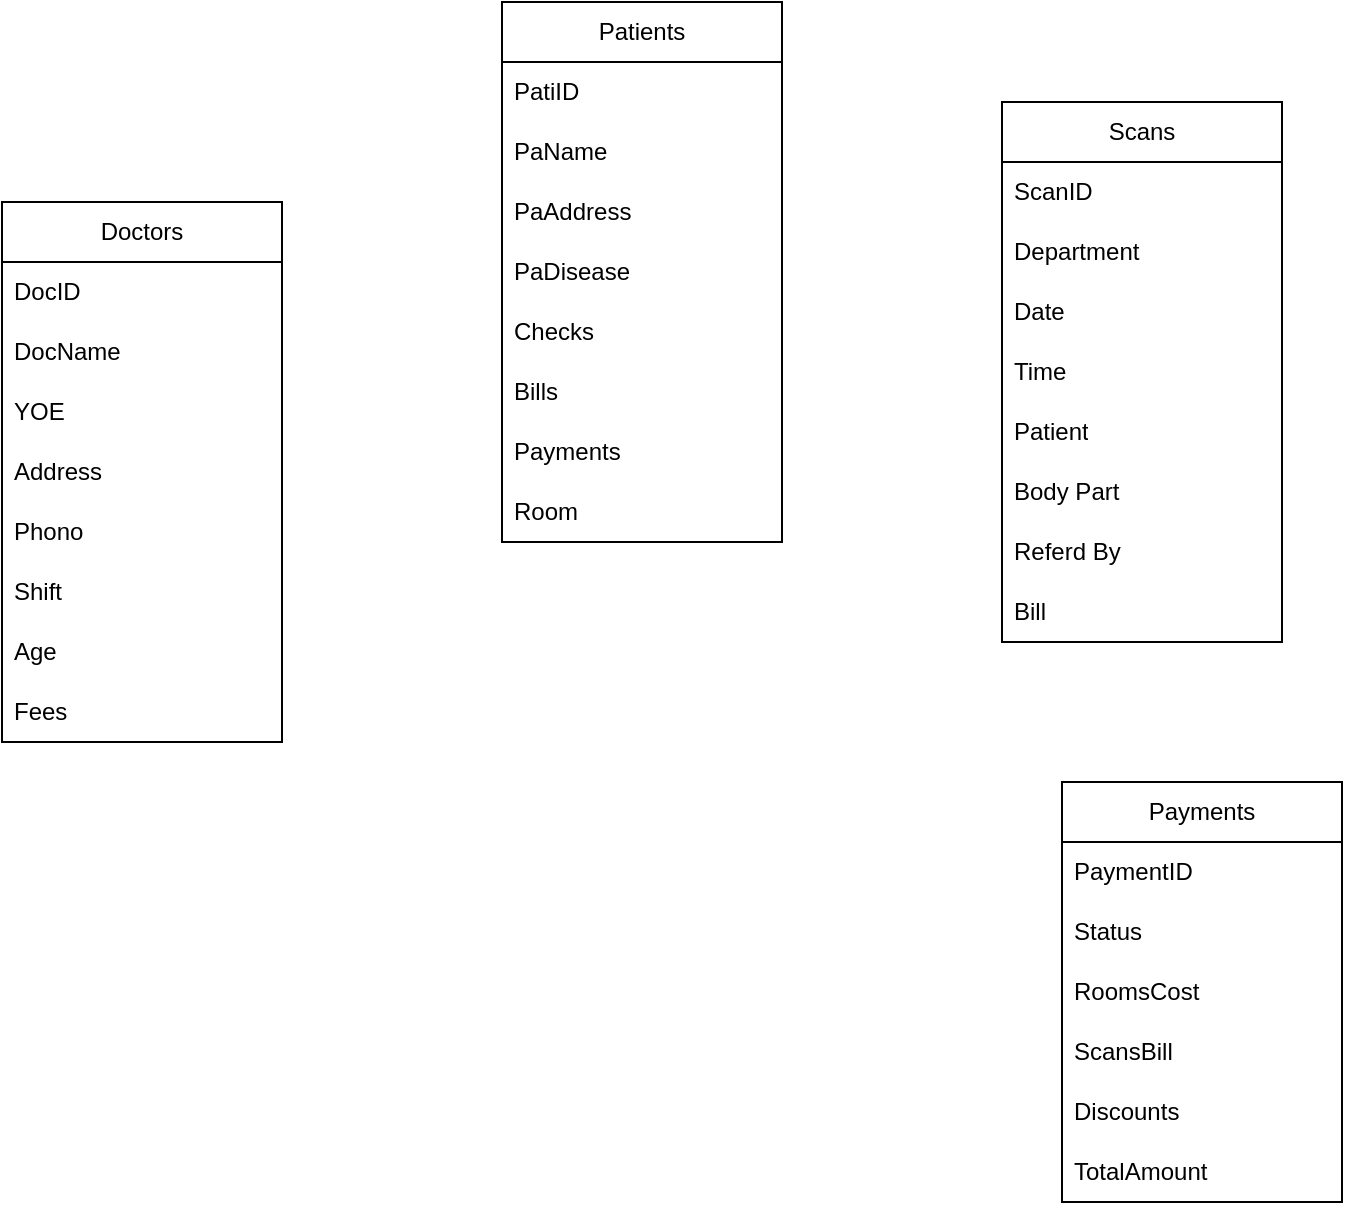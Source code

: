 <mxfile version="28.2.7">
  <diagram name="Page-1" id="f5WKg6hcETpiNN1GW2vq">
    <mxGraphModel dx="1042" dy="562" grid="1" gridSize="10" guides="1" tooltips="1" connect="1" arrows="1" fold="1" page="1" pageScale="1" pageWidth="850" pageHeight="1100" math="0" shadow="0">
      <root>
        <mxCell id="0" />
        <mxCell id="1" parent="0" />
        <mxCell id="CfK3OcTIwlKYLgxLBEcn-1" value="Doctors" style="swimlane;fontStyle=0;childLayout=stackLayout;horizontal=1;startSize=30;horizontalStack=0;resizeParent=1;resizeParentMax=0;resizeLast=0;collapsible=1;marginBottom=0;whiteSpace=wrap;html=1;" vertex="1" parent="1">
          <mxGeometry x="70" y="150" width="140" height="270" as="geometry" />
        </mxCell>
        <mxCell id="CfK3OcTIwlKYLgxLBEcn-2" value="DocID" style="text;strokeColor=none;fillColor=none;align=left;verticalAlign=middle;spacingLeft=4;spacingRight=4;overflow=hidden;points=[[0,0.5],[1,0.5]];portConstraint=eastwest;rotatable=0;whiteSpace=wrap;html=1;" vertex="1" parent="CfK3OcTIwlKYLgxLBEcn-1">
          <mxGeometry y="30" width="140" height="30" as="geometry" />
        </mxCell>
        <mxCell id="CfK3OcTIwlKYLgxLBEcn-3" value="DocName" style="text;strokeColor=none;fillColor=none;align=left;verticalAlign=middle;spacingLeft=4;spacingRight=4;overflow=hidden;points=[[0,0.5],[1,0.5]];portConstraint=eastwest;rotatable=0;whiteSpace=wrap;html=1;" vertex="1" parent="CfK3OcTIwlKYLgxLBEcn-1">
          <mxGeometry y="60" width="140" height="30" as="geometry" />
        </mxCell>
        <mxCell id="CfK3OcTIwlKYLgxLBEcn-4" value="YOE" style="text;strokeColor=none;fillColor=none;align=left;verticalAlign=middle;spacingLeft=4;spacingRight=4;overflow=hidden;points=[[0,0.5],[1,0.5]];portConstraint=eastwest;rotatable=0;whiteSpace=wrap;html=1;" vertex="1" parent="CfK3OcTIwlKYLgxLBEcn-1">
          <mxGeometry y="90" width="140" height="30" as="geometry" />
        </mxCell>
        <mxCell id="CfK3OcTIwlKYLgxLBEcn-7" value="Address" style="text;strokeColor=none;fillColor=none;align=left;verticalAlign=middle;spacingLeft=4;spacingRight=4;overflow=hidden;points=[[0,0.5],[1,0.5]];portConstraint=eastwest;rotatable=0;whiteSpace=wrap;html=1;" vertex="1" parent="CfK3OcTIwlKYLgxLBEcn-1">
          <mxGeometry y="120" width="140" height="30" as="geometry" />
        </mxCell>
        <mxCell id="CfK3OcTIwlKYLgxLBEcn-14" value="Phono" style="text;strokeColor=none;fillColor=none;align=left;verticalAlign=middle;spacingLeft=4;spacingRight=4;overflow=hidden;points=[[0,0.5],[1,0.5]];portConstraint=eastwest;rotatable=0;whiteSpace=wrap;html=1;" vertex="1" parent="CfK3OcTIwlKYLgxLBEcn-1">
          <mxGeometry y="150" width="140" height="30" as="geometry" />
        </mxCell>
        <mxCell id="CfK3OcTIwlKYLgxLBEcn-6" value="Shift" style="text;strokeColor=none;fillColor=none;align=left;verticalAlign=middle;spacingLeft=4;spacingRight=4;overflow=hidden;points=[[0,0.5],[1,0.5]];portConstraint=eastwest;rotatable=0;whiteSpace=wrap;html=1;" vertex="1" parent="CfK3OcTIwlKYLgxLBEcn-1">
          <mxGeometry y="180" width="140" height="30" as="geometry" />
        </mxCell>
        <mxCell id="CfK3OcTIwlKYLgxLBEcn-15" value="Age" style="text;strokeColor=none;fillColor=none;align=left;verticalAlign=middle;spacingLeft=4;spacingRight=4;overflow=hidden;points=[[0,0.5],[1,0.5]];portConstraint=eastwest;rotatable=0;whiteSpace=wrap;html=1;" vertex="1" parent="CfK3OcTIwlKYLgxLBEcn-1">
          <mxGeometry y="210" width="140" height="30" as="geometry" />
        </mxCell>
        <mxCell id="CfK3OcTIwlKYLgxLBEcn-16" value="Fees" style="text;strokeColor=none;fillColor=none;align=left;verticalAlign=middle;spacingLeft=4;spacingRight=4;overflow=hidden;points=[[0,0.5],[1,0.5]];portConstraint=eastwest;rotatable=0;whiteSpace=wrap;html=1;" vertex="1" parent="CfK3OcTIwlKYLgxLBEcn-1">
          <mxGeometry y="240" width="140" height="30" as="geometry" />
        </mxCell>
        <mxCell id="CfK3OcTIwlKYLgxLBEcn-17" value="Patients" style="swimlane;fontStyle=0;childLayout=stackLayout;horizontal=1;startSize=30;horizontalStack=0;resizeParent=1;resizeParentMax=0;resizeLast=0;collapsible=1;marginBottom=0;whiteSpace=wrap;html=1;" vertex="1" parent="1">
          <mxGeometry x="320" y="50" width="140" height="270" as="geometry" />
        </mxCell>
        <mxCell id="CfK3OcTIwlKYLgxLBEcn-18" value="PatiID" style="text;strokeColor=none;fillColor=none;align=left;verticalAlign=middle;spacingLeft=4;spacingRight=4;overflow=hidden;points=[[0,0.5],[1,0.5]];portConstraint=eastwest;rotatable=0;whiteSpace=wrap;html=1;" vertex="1" parent="CfK3OcTIwlKYLgxLBEcn-17">
          <mxGeometry y="30" width="140" height="30" as="geometry" />
        </mxCell>
        <mxCell id="CfK3OcTIwlKYLgxLBEcn-19" value="PaName" style="text;strokeColor=none;fillColor=none;align=left;verticalAlign=middle;spacingLeft=4;spacingRight=4;overflow=hidden;points=[[0,0.5],[1,0.5]];portConstraint=eastwest;rotatable=0;whiteSpace=wrap;html=1;" vertex="1" parent="CfK3OcTIwlKYLgxLBEcn-17">
          <mxGeometry y="60" width="140" height="30" as="geometry" />
        </mxCell>
        <mxCell id="CfK3OcTIwlKYLgxLBEcn-20" value="PaAddress" style="text;strokeColor=none;fillColor=none;align=left;verticalAlign=middle;spacingLeft=4;spacingRight=4;overflow=hidden;points=[[0,0.5],[1,0.5]];portConstraint=eastwest;rotatable=0;whiteSpace=wrap;html=1;" vertex="1" parent="CfK3OcTIwlKYLgxLBEcn-17">
          <mxGeometry y="90" width="140" height="30" as="geometry" />
        </mxCell>
        <mxCell id="CfK3OcTIwlKYLgxLBEcn-21" value="PaDisease" style="text;strokeColor=none;fillColor=none;align=left;verticalAlign=middle;spacingLeft=4;spacingRight=4;overflow=hidden;points=[[0,0.5],[1,0.5]];portConstraint=eastwest;rotatable=0;whiteSpace=wrap;html=1;" vertex="1" parent="CfK3OcTIwlKYLgxLBEcn-17">
          <mxGeometry y="120" width="140" height="30" as="geometry" />
        </mxCell>
        <mxCell id="CfK3OcTIwlKYLgxLBEcn-22" value="Checks" style="text;strokeColor=none;fillColor=none;align=left;verticalAlign=middle;spacingLeft=4;spacingRight=4;overflow=hidden;points=[[0,0.5],[1,0.5]];portConstraint=eastwest;rotatable=0;whiteSpace=wrap;html=1;" vertex="1" parent="CfK3OcTIwlKYLgxLBEcn-17">
          <mxGeometry y="150" width="140" height="30" as="geometry" />
        </mxCell>
        <mxCell id="CfK3OcTIwlKYLgxLBEcn-23" value="Bills" style="text;strokeColor=none;fillColor=none;align=left;verticalAlign=middle;spacingLeft=4;spacingRight=4;overflow=hidden;points=[[0,0.5],[1,0.5]];portConstraint=eastwest;rotatable=0;whiteSpace=wrap;html=1;" vertex="1" parent="CfK3OcTIwlKYLgxLBEcn-17">
          <mxGeometry y="180" width="140" height="30" as="geometry" />
        </mxCell>
        <mxCell id="CfK3OcTIwlKYLgxLBEcn-24" value="Payments" style="text;strokeColor=none;fillColor=none;align=left;verticalAlign=middle;spacingLeft=4;spacingRight=4;overflow=hidden;points=[[0,0.5],[1,0.5]];portConstraint=eastwest;rotatable=0;whiteSpace=wrap;html=1;" vertex="1" parent="CfK3OcTIwlKYLgxLBEcn-17">
          <mxGeometry y="210" width="140" height="30" as="geometry" />
        </mxCell>
        <mxCell id="CfK3OcTIwlKYLgxLBEcn-25" value="Room" style="text;strokeColor=none;fillColor=none;align=left;verticalAlign=middle;spacingLeft=4;spacingRight=4;overflow=hidden;points=[[0,0.5],[1,0.5]];portConstraint=eastwest;rotatable=0;whiteSpace=wrap;html=1;" vertex="1" parent="CfK3OcTIwlKYLgxLBEcn-17">
          <mxGeometry y="240" width="140" height="30" as="geometry" />
        </mxCell>
        <mxCell id="CfK3OcTIwlKYLgxLBEcn-26" value="Scans" style="swimlane;fontStyle=0;childLayout=stackLayout;horizontal=1;startSize=30;horizontalStack=0;resizeParent=1;resizeParentMax=0;resizeLast=0;collapsible=1;marginBottom=0;whiteSpace=wrap;html=1;" vertex="1" parent="1">
          <mxGeometry x="570" y="100" width="140" height="270" as="geometry" />
        </mxCell>
        <mxCell id="CfK3OcTIwlKYLgxLBEcn-27" value="ScanID" style="text;strokeColor=none;fillColor=none;align=left;verticalAlign=middle;spacingLeft=4;spacingRight=4;overflow=hidden;points=[[0,0.5],[1,0.5]];portConstraint=eastwest;rotatable=0;whiteSpace=wrap;html=1;" vertex="1" parent="CfK3OcTIwlKYLgxLBEcn-26">
          <mxGeometry y="30" width="140" height="30" as="geometry" />
        </mxCell>
        <mxCell id="CfK3OcTIwlKYLgxLBEcn-28" value="Department" style="text;strokeColor=none;fillColor=none;align=left;verticalAlign=middle;spacingLeft=4;spacingRight=4;overflow=hidden;points=[[0,0.5],[1,0.5]];portConstraint=eastwest;rotatable=0;whiteSpace=wrap;html=1;" vertex="1" parent="CfK3OcTIwlKYLgxLBEcn-26">
          <mxGeometry y="60" width="140" height="30" as="geometry" />
        </mxCell>
        <mxCell id="CfK3OcTIwlKYLgxLBEcn-29" value="Date" style="text;strokeColor=none;fillColor=none;align=left;verticalAlign=middle;spacingLeft=4;spacingRight=4;overflow=hidden;points=[[0,0.5],[1,0.5]];portConstraint=eastwest;rotatable=0;whiteSpace=wrap;html=1;" vertex="1" parent="CfK3OcTIwlKYLgxLBEcn-26">
          <mxGeometry y="90" width="140" height="30" as="geometry" />
        </mxCell>
        <mxCell id="CfK3OcTIwlKYLgxLBEcn-30" value="Time" style="text;strokeColor=none;fillColor=none;align=left;verticalAlign=middle;spacingLeft=4;spacingRight=4;overflow=hidden;points=[[0,0.5],[1,0.5]];portConstraint=eastwest;rotatable=0;whiteSpace=wrap;html=1;" vertex="1" parent="CfK3OcTIwlKYLgxLBEcn-26">
          <mxGeometry y="120" width="140" height="30" as="geometry" />
        </mxCell>
        <mxCell id="CfK3OcTIwlKYLgxLBEcn-31" value="Patient" style="text;strokeColor=none;fillColor=none;align=left;verticalAlign=middle;spacingLeft=4;spacingRight=4;overflow=hidden;points=[[0,0.5],[1,0.5]];portConstraint=eastwest;rotatable=0;whiteSpace=wrap;html=1;" vertex="1" parent="CfK3OcTIwlKYLgxLBEcn-26">
          <mxGeometry y="150" width="140" height="30" as="geometry" />
        </mxCell>
        <mxCell id="CfK3OcTIwlKYLgxLBEcn-32" value="Body Part" style="text;strokeColor=none;fillColor=none;align=left;verticalAlign=middle;spacingLeft=4;spacingRight=4;overflow=hidden;points=[[0,0.5],[1,0.5]];portConstraint=eastwest;rotatable=0;whiteSpace=wrap;html=1;" vertex="1" parent="CfK3OcTIwlKYLgxLBEcn-26">
          <mxGeometry y="180" width="140" height="30" as="geometry" />
        </mxCell>
        <mxCell id="CfK3OcTIwlKYLgxLBEcn-33" value="Referd By&amp;nbsp;" style="text;strokeColor=none;fillColor=none;align=left;verticalAlign=middle;spacingLeft=4;spacingRight=4;overflow=hidden;points=[[0,0.5],[1,0.5]];portConstraint=eastwest;rotatable=0;whiteSpace=wrap;html=1;" vertex="1" parent="CfK3OcTIwlKYLgxLBEcn-26">
          <mxGeometry y="210" width="140" height="30" as="geometry" />
        </mxCell>
        <mxCell id="CfK3OcTIwlKYLgxLBEcn-34" value="Bill" style="text;strokeColor=none;fillColor=none;align=left;verticalAlign=middle;spacingLeft=4;spacingRight=4;overflow=hidden;points=[[0,0.5],[1,0.5]];portConstraint=eastwest;rotatable=0;whiteSpace=wrap;html=1;" vertex="1" parent="CfK3OcTIwlKYLgxLBEcn-26">
          <mxGeometry y="240" width="140" height="30" as="geometry" />
        </mxCell>
        <mxCell id="CfK3OcTIwlKYLgxLBEcn-35" value="Payments" style="swimlane;fontStyle=0;childLayout=stackLayout;horizontal=1;startSize=30;horizontalStack=0;resizeParent=1;resizeParentMax=0;resizeLast=0;collapsible=1;marginBottom=0;whiteSpace=wrap;html=1;" vertex="1" parent="1">
          <mxGeometry x="600" y="440" width="140" height="210" as="geometry" />
        </mxCell>
        <mxCell id="CfK3OcTIwlKYLgxLBEcn-36" value="PaymentID" style="text;strokeColor=none;fillColor=none;align=left;verticalAlign=middle;spacingLeft=4;spacingRight=4;overflow=hidden;points=[[0,0.5],[1,0.5]];portConstraint=eastwest;rotatable=0;whiteSpace=wrap;html=1;" vertex="1" parent="CfK3OcTIwlKYLgxLBEcn-35">
          <mxGeometry y="30" width="140" height="30" as="geometry" />
        </mxCell>
        <mxCell id="CfK3OcTIwlKYLgxLBEcn-37" value="Status" style="text;strokeColor=none;fillColor=none;align=left;verticalAlign=middle;spacingLeft=4;spacingRight=4;overflow=hidden;points=[[0,0.5],[1,0.5]];portConstraint=eastwest;rotatable=0;whiteSpace=wrap;html=1;" vertex="1" parent="CfK3OcTIwlKYLgxLBEcn-35">
          <mxGeometry y="60" width="140" height="30" as="geometry" />
        </mxCell>
        <mxCell id="CfK3OcTIwlKYLgxLBEcn-43" value="RoomsCost" style="text;strokeColor=none;fillColor=none;align=left;verticalAlign=middle;spacingLeft=4;spacingRight=4;overflow=hidden;points=[[0,0.5],[1,0.5]];portConstraint=eastwest;rotatable=0;whiteSpace=wrap;html=1;" vertex="1" parent="CfK3OcTIwlKYLgxLBEcn-35">
          <mxGeometry y="90" width="140" height="30" as="geometry" />
        </mxCell>
        <mxCell id="CfK3OcTIwlKYLgxLBEcn-44" value="ScansBill" style="text;strokeColor=none;fillColor=none;align=left;verticalAlign=middle;spacingLeft=4;spacingRight=4;overflow=hidden;points=[[0,0.5],[1,0.5]];portConstraint=eastwest;rotatable=0;whiteSpace=wrap;html=1;" vertex="1" parent="CfK3OcTIwlKYLgxLBEcn-35">
          <mxGeometry y="120" width="140" height="30" as="geometry" />
        </mxCell>
        <mxCell id="CfK3OcTIwlKYLgxLBEcn-45" value="Discounts" style="text;strokeColor=none;fillColor=none;align=left;verticalAlign=middle;spacingLeft=4;spacingRight=4;overflow=hidden;points=[[0,0.5],[1,0.5]];portConstraint=eastwest;rotatable=0;whiteSpace=wrap;html=1;" vertex="1" parent="CfK3OcTIwlKYLgxLBEcn-35">
          <mxGeometry y="150" width="140" height="30" as="geometry" />
        </mxCell>
        <mxCell id="CfK3OcTIwlKYLgxLBEcn-38" value="TotalAmount" style="text;strokeColor=none;fillColor=none;align=left;verticalAlign=middle;spacingLeft=4;spacingRight=4;overflow=hidden;points=[[0,0.5],[1,0.5]];portConstraint=eastwest;rotatable=0;whiteSpace=wrap;html=1;" vertex="1" parent="CfK3OcTIwlKYLgxLBEcn-35">
          <mxGeometry y="180" width="140" height="30" as="geometry" />
        </mxCell>
      </root>
    </mxGraphModel>
  </diagram>
</mxfile>
